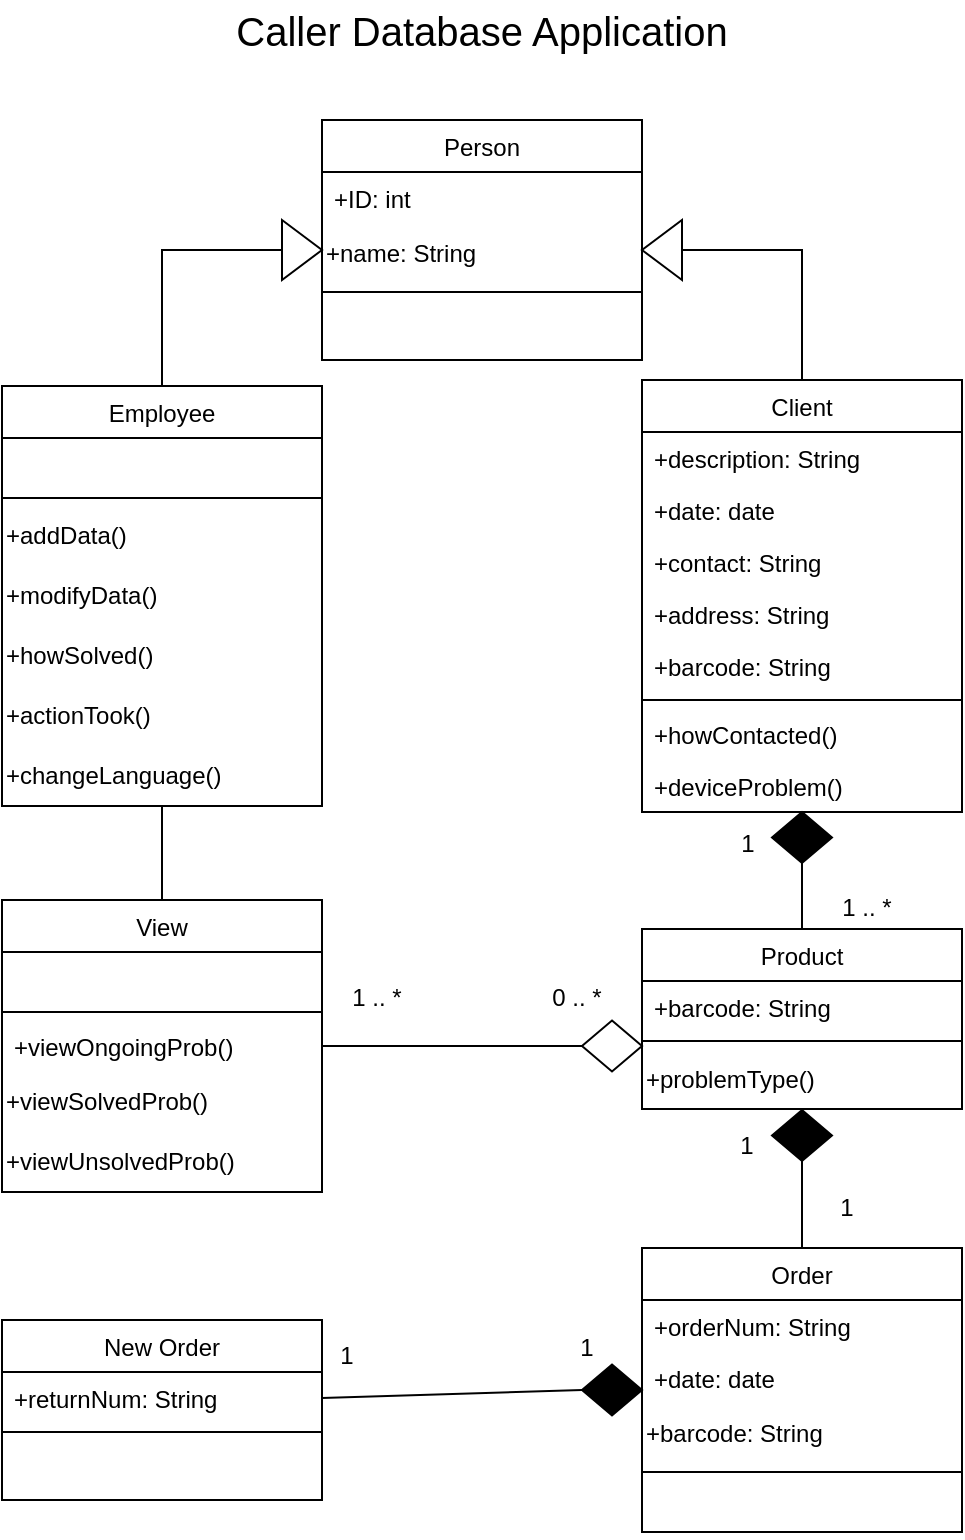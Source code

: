 <mxfile version="20.3.6" type="device"><diagram id="C5RBs43oDa-KdzZeNtuy" name="Page-1"><mxGraphModel dx="1244" dy="617" grid="1" gridSize="10" guides="1" tooltips="1" connect="1" arrows="1" fold="1" page="1" pageScale="1" pageWidth="827" pageHeight="1169" math="0" shadow="0"><root><mxCell id="WIyWlLk6GJQsqaUBKTNV-0"/><mxCell id="WIyWlLk6GJQsqaUBKTNV-1" parent="WIyWlLk6GJQsqaUBKTNV-0"/><mxCell id="zkfFHV4jXpPFQw0GAbJ--0" value="Employee" style="swimlane;fontStyle=0;align=center;verticalAlign=top;childLayout=stackLayout;horizontal=1;startSize=26;horizontalStack=0;resizeParent=1;resizeLast=0;collapsible=1;marginBottom=0;rounded=0;shadow=0;strokeWidth=1;" parent="WIyWlLk6GJQsqaUBKTNV-1" vertex="1"><mxGeometry x="160" y="223" width="160" height="210" as="geometry"><mxRectangle x="230" y="140" width="160" height="26" as="alternateBounds"/></mxGeometry></mxCell><mxCell id="zkfFHV4jXpPFQw0GAbJ--1" value=" " style="text;align=left;verticalAlign=top;spacingLeft=4;spacingRight=4;overflow=hidden;rotatable=0;points=[[0,0.5],[1,0.5]];portConstraint=eastwest;" parent="zkfFHV4jXpPFQw0GAbJ--0" vertex="1"><mxGeometry y="26" width="160" height="26" as="geometry"/></mxCell><mxCell id="zkfFHV4jXpPFQw0GAbJ--4" value="" style="line;html=1;strokeWidth=1;align=left;verticalAlign=middle;spacingTop=-1;spacingLeft=3;spacingRight=3;rotatable=0;labelPosition=right;points=[];portConstraint=eastwest;" parent="zkfFHV4jXpPFQw0GAbJ--0" vertex="1"><mxGeometry y="52" width="160" height="8" as="geometry"/></mxCell><mxCell id="BUkGn7Y-wMWL0ChWUloj-6" value="+addData()" style="text;html=1;align=left;verticalAlign=middle;resizable=0;points=[];autosize=1;strokeColor=none;fillColor=none;" vertex="1" parent="zkfFHV4jXpPFQw0GAbJ--0"><mxGeometry y="60" width="160" height="30" as="geometry"/></mxCell><mxCell id="BUkGn7Y-wMWL0ChWUloj-7" value="+modifyData()" style="text;html=1;strokeColor=none;fillColor=none;align=left;verticalAlign=middle;whiteSpace=wrap;rounded=0;" vertex="1" parent="zkfFHV4jXpPFQw0GAbJ--0"><mxGeometry y="90" width="160" height="30" as="geometry"/></mxCell><mxCell id="BUkGn7Y-wMWL0ChWUloj-8" value="+howSolved()" style="text;html=1;strokeColor=none;fillColor=none;align=left;verticalAlign=middle;whiteSpace=wrap;rounded=0;" vertex="1" parent="zkfFHV4jXpPFQw0GAbJ--0"><mxGeometry y="120" width="160" height="30" as="geometry"/></mxCell><mxCell id="BUkGn7Y-wMWL0ChWUloj-9" value="+actionTook()" style="text;html=1;strokeColor=none;fillColor=none;align=left;verticalAlign=middle;whiteSpace=wrap;rounded=0;" vertex="1" parent="zkfFHV4jXpPFQw0GAbJ--0"><mxGeometry y="150" width="160" height="30" as="geometry"/></mxCell><mxCell id="BUkGn7Y-wMWL0ChWUloj-10" value="+changeLanguage()" style="text;html=1;strokeColor=none;fillColor=none;align=left;verticalAlign=middle;whiteSpace=wrap;rounded=0;" vertex="1" parent="zkfFHV4jXpPFQw0GAbJ--0"><mxGeometry y="180" width="160" height="30" as="geometry"/></mxCell><mxCell id="zkfFHV4jXpPFQw0GAbJ--6" value="Order" style="swimlane;fontStyle=0;align=center;verticalAlign=top;childLayout=stackLayout;horizontal=1;startSize=26;horizontalStack=0;resizeParent=1;resizeLast=0;collapsible=1;marginBottom=0;rounded=0;shadow=0;strokeWidth=1;" parent="WIyWlLk6GJQsqaUBKTNV-1" vertex="1"><mxGeometry x="480" y="654" width="160" height="142" as="geometry"><mxRectangle x="130" y="380" width="160" height="26" as="alternateBounds"/></mxGeometry></mxCell><mxCell id="zkfFHV4jXpPFQw0GAbJ--7" value="+orderNum: String" style="text;align=left;verticalAlign=top;spacingLeft=4;spacingRight=4;overflow=hidden;rotatable=0;points=[[0,0.5],[1,0.5]];portConstraint=eastwest;" parent="zkfFHV4jXpPFQw0GAbJ--6" vertex="1"><mxGeometry y="26" width="160" height="26" as="geometry"/></mxCell><mxCell id="zkfFHV4jXpPFQw0GAbJ--8" value="+date: date" style="text;align=left;verticalAlign=top;spacingLeft=4;spacingRight=4;overflow=hidden;rotatable=0;points=[[0,0.5],[1,0.5]];portConstraint=eastwest;rounded=0;shadow=0;html=0;" parent="zkfFHV4jXpPFQw0GAbJ--6" vertex="1"><mxGeometry y="52" width="160" height="26" as="geometry"/></mxCell><mxCell id="BUkGn7Y-wMWL0ChWUloj-13" value="+barcode: String" style="text;html=1;strokeColor=none;fillColor=none;align=left;verticalAlign=middle;whiteSpace=wrap;rounded=0;" vertex="1" parent="zkfFHV4jXpPFQw0GAbJ--6"><mxGeometry y="78" width="160" height="30" as="geometry"/></mxCell><mxCell id="zkfFHV4jXpPFQw0GAbJ--9" value="" style="line;html=1;strokeWidth=1;align=left;verticalAlign=middle;spacingTop=-1;spacingLeft=3;spacingRight=3;rotatable=0;labelPosition=right;points=[];portConstraint=eastwest;" parent="zkfFHV4jXpPFQw0GAbJ--6" vertex="1"><mxGeometry y="108" width="160" height="8" as="geometry"/></mxCell><mxCell id="zkfFHV4jXpPFQw0GAbJ--11" value=" " style="text;align=left;verticalAlign=top;spacingLeft=4;spacingRight=4;overflow=hidden;rotatable=0;points=[[0,0.5],[1,0.5]];portConstraint=eastwest;" parent="zkfFHV4jXpPFQw0GAbJ--6" vertex="1"><mxGeometry y="116" width="160" height="26" as="geometry"/></mxCell><mxCell id="zkfFHV4jXpPFQw0GAbJ--13" value="Product" style="swimlane;fontStyle=0;align=center;verticalAlign=top;childLayout=stackLayout;horizontal=1;startSize=26;horizontalStack=0;resizeParent=1;resizeLast=0;collapsible=1;marginBottom=0;rounded=0;shadow=0;strokeWidth=1;" parent="WIyWlLk6GJQsqaUBKTNV-1" vertex="1"><mxGeometry x="480" y="494.5" width="160" height="90" as="geometry"><mxRectangle x="340" y="380" width="170" height="26" as="alternateBounds"/></mxGeometry></mxCell><mxCell id="zkfFHV4jXpPFQw0GAbJ--14" value="+barcode: String" style="text;align=left;verticalAlign=top;spacingLeft=4;spacingRight=4;overflow=hidden;rotatable=0;points=[[0,0.5],[1,0.5]];portConstraint=eastwest;" parent="zkfFHV4jXpPFQw0GAbJ--13" vertex="1"><mxGeometry y="26" width="160" height="26" as="geometry"/></mxCell><mxCell id="zkfFHV4jXpPFQw0GAbJ--15" value="" style="line;html=1;strokeWidth=1;align=left;verticalAlign=middle;spacingTop=-1;spacingLeft=3;spacingRight=3;rotatable=0;labelPosition=right;points=[];portConstraint=eastwest;" parent="zkfFHV4jXpPFQw0GAbJ--13" vertex="1"><mxGeometry y="52" width="160" height="8" as="geometry"/></mxCell><mxCell id="BUkGn7Y-wMWL0ChWUloj-12" value="+problemType()" style="text;html=1;strokeColor=none;fillColor=none;align=left;verticalAlign=middle;whiteSpace=wrap;rounded=0;" vertex="1" parent="zkfFHV4jXpPFQw0GAbJ--13"><mxGeometry y="60" width="160" height="30" as="geometry"/></mxCell><mxCell id="zkfFHV4jXpPFQw0GAbJ--17" value="Client" style="swimlane;fontStyle=0;align=center;verticalAlign=top;childLayout=stackLayout;horizontal=1;startSize=26;horizontalStack=0;resizeParent=1;resizeLast=0;collapsible=1;marginBottom=0;rounded=0;shadow=0;strokeWidth=1;" parent="WIyWlLk6GJQsqaUBKTNV-1" vertex="1"><mxGeometry x="480" y="220" width="160" height="216" as="geometry"><mxRectangle x="550" y="140" width="160" height="26" as="alternateBounds"/></mxGeometry></mxCell><mxCell id="zkfFHV4jXpPFQw0GAbJ--19" value="+description: String" style="text;align=left;verticalAlign=top;spacingLeft=4;spacingRight=4;overflow=hidden;rotatable=0;points=[[0,0.5],[1,0.5]];portConstraint=eastwest;rounded=0;shadow=0;html=0;" parent="zkfFHV4jXpPFQw0GAbJ--17" vertex="1"><mxGeometry y="26" width="160" height="26" as="geometry"/></mxCell><mxCell id="zkfFHV4jXpPFQw0GAbJ--20" value="+date: date" style="text;align=left;verticalAlign=top;spacingLeft=4;spacingRight=4;overflow=hidden;rotatable=0;points=[[0,0.5],[1,0.5]];portConstraint=eastwest;rounded=0;shadow=0;html=0;" parent="zkfFHV4jXpPFQw0GAbJ--17" vertex="1"><mxGeometry y="52" width="160" height="26" as="geometry"/></mxCell><mxCell id="zkfFHV4jXpPFQw0GAbJ--21" value="+contact: String" style="text;align=left;verticalAlign=top;spacingLeft=4;spacingRight=4;overflow=hidden;rotatable=0;points=[[0,0.5],[1,0.5]];portConstraint=eastwest;rounded=0;shadow=0;html=0;" parent="zkfFHV4jXpPFQw0GAbJ--17" vertex="1"><mxGeometry y="78" width="160" height="26" as="geometry"/></mxCell><mxCell id="zkfFHV4jXpPFQw0GAbJ--22" value="+address: String" style="text;align=left;verticalAlign=top;spacingLeft=4;spacingRight=4;overflow=hidden;rotatable=0;points=[[0,0.5],[1,0.5]];portConstraint=eastwest;rounded=0;shadow=0;html=0;" parent="zkfFHV4jXpPFQw0GAbJ--17" vertex="1"><mxGeometry y="104" width="160" height="26" as="geometry"/></mxCell><mxCell id="zkfFHV4jXpPFQw0GAbJ--18" value="+barcode: String" style="text;align=left;verticalAlign=top;spacingLeft=4;spacingRight=4;overflow=hidden;rotatable=0;points=[[0,0.5],[1,0.5]];portConstraint=eastwest;" parent="zkfFHV4jXpPFQw0GAbJ--17" vertex="1"><mxGeometry y="130" width="160" height="26" as="geometry"/></mxCell><mxCell id="zkfFHV4jXpPFQw0GAbJ--23" value="" style="line;html=1;strokeWidth=1;align=left;verticalAlign=middle;spacingTop=-1;spacingLeft=3;spacingRight=3;rotatable=0;labelPosition=right;points=[];portConstraint=eastwest;" parent="zkfFHV4jXpPFQw0GAbJ--17" vertex="1"><mxGeometry y="156" width="160" height="8" as="geometry"/></mxCell><mxCell id="zkfFHV4jXpPFQw0GAbJ--24" value="+howContacted()" style="text;align=left;verticalAlign=top;spacingLeft=4;spacingRight=4;overflow=hidden;rotatable=0;points=[[0,0.5],[1,0.5]];portConstraint=eastwest;" parent="zkfFHV4jXpPFQw0GAbJ--17" vertex="1"><mxGeometry y="164" width="160" height="26" as="geometry"/></mxCell><mxCell id="zkfFHV4jXpPFQw0GAbJ--25" value="+deviceProblem()" style="text;align=left;verticalAlign=top;spacingLeft=4;spacingRight=4;overflow=hidden;rotatable=0;points=[[0,0.5],[1,0.5]];portConstraint=eastwest;" parent="zkfFHV4jXpPFQw0GAbJ--17" vertex="1"><mxGeometry y="190" width="160" height="26" as="geometry"/></mxCell><mxCell id="BUkGn7Y-wMWL0ChWUloj-1" value="Person" style="swimlane;fontStyle=0;align=center;verticalAlign=top;childLayout=stackLayout;horizontal=1;startSize=26;horizontalStack=0;resizeParent=1;resizeLast=0;collapsible=1;marginBottom=0;rounded=0;shadow=0;strokeWidth=1;" vertex="1" parent="WIyWlLk6GJQsqaUBKTNV-1"><mxGeometry x="320" y="90" width="160" height="120" as="geometry"><mxRectangle x="230" y="140" width="160" height="26" as="alternateBounds"/></mxGeometry></mxCell><mxCell id="BUkGn7Y-wMWL0ChWUloj-2" value="+ID: int" style="text;align=left;verticalAlign=top;spacingLeft=4;spacingRight=4;overflow=hidden;rotatable=0;points=[[0,0.5],[1,0.5]];portConstraint=eastwest;" vertex="1" parent="BUkGn7Y-wMWL0ChWUloj-1"><mxGeometry y="26" width="160" height="26" as="geometry"/></mxCell><mxCell id="BUkGn7Y-wMWL0ChWUloj-5" value="+name: String" style="text;html=1;strokeColor=none;fillColor=none;align=left;verticalAlign=middle;whiteSpace=wrap;rounded=0;" vertex="1" parent="BUkGn7Y-wMWL0ChWUloj-1"><mxGeometry y="52" width="160" height="30" as="geometry"/></mxCell><mxCell id="BUkGn7Y-wMWL0ChWUloj-3" value="" style="line;html=1;strokeWidth=1;align=left;verticalAlign=middle;spacingTop=-1;spacingLeft=3;spacingRight=3;rotatable=0;labelPosition=right;points=[];portConstraint=eastwest;" vertex="1" parent="BUkGn7Y-wMWL0ChWUloj-1"><mxGeometry y="82" width="160" height="8" as="geometry"/></mxCell><mxCell id="BUkGn7Y-wMWL0ChWUloj-14" value="New Order" style="swimlane;fontStyle=0;align=center;verticalAlign=top;childLayout=stackLayout;horizontal=1;startSize=26;horizontalStack=0;resizeParent=1;resizeLast=0;collapsible=1;marginBottom=0;rounded=0;shadow=0;strokeWidth=1;" vertex="1" parent="WIyWlLk6GJQsqaUBKTNV-1"><mxGeometry x="160" y="690" width="160" height="90" as="geometry"><mxRectangle x="130" y="380" width="160" height="26" as="alternateBounds"/></mxGeometry></mxCell><mxCell id="BUkGn7Y-wMWL0ChWUloj-15" value="+returnNum: String" style="text;align=left;verticalAlign=top;spacingLeft=4;spacingRight=4;overflow=hidden;rotatable=0;points=[[0,0.5],[1,0.5]];portConstraint=eastwest;" vertex="1" parent="BUkGn7Y-wMWL0ChWUloj-14"><mxGeometry y="26" width="160" height="26" as="geometry"/></mxCell><mxCell id="BUkGn7Y-wMWL0ChWUloj-18" value="" style="line;html=1;strokeWidth=1;align=left;verticalAlign=middle;spacingTop=-1;spacingLeft=3;spacingRight=3;rotatable=0;labelPosition=right;points=[];portConstraint=eastwest;" vertex="1" parent="BUkGn7Y-wMWL0ChWUloj-14"><mxGeometry y="52" width="160" height="8" as="geometry"/></mxCell><mxCell id="BUkGn7Y-wMWL0ChWUloj-19" value=" " style="text;align=left;verticalAlign=top;spacingLeft=4;spacingRight=4;overflow=hidden;rotatable=0;points=[[0,0.5],[1,0.5]];portConstraint=eastwest;" vertex="1" parent="BUkGn7Y-wMWL0ChWUloj-14"><mxGeometry y="60" width="160" height="26" as="geometry"/></mxCell><mxCell id="BUkGn7Y-wMWL0ChWUloj-21" value="View" style="swimlane;fontStyle=0;align=center;verticalAlign=top;childLayout=stackLayout;horizontal=1;startSize=26;horizontalStack=0;resizeParent=1;resizeLast=0;collapsible=1;marginBottom=0;rounded=0;shadow=0;strokeWidth=1;" vertex="1" parent="WIyWlLk6GJQsqaUBKTNV-1"><mxGeometry x="160" y="480" width="160" height="146" as="geometry"><mxRectangle x="130" y="380" width="160" height="26" as="alternateBounds"/></mxGeometry></mxCell><mxCell id="BUkGn7Y-wMWL0ChWUloj-22" value=" " style="text;align=left;verticalAlign=top;spacingLeft=4;spacingRight=4;overflow=hidden;rotatable=0;points=[[0,0.5],[1,0.5]];portConstraint=eastwest;" vertex="1" parent="BUkGn7Y-wMWL0ChWUloj-21"><mxGeometry y="26" width="160" height="26" as="geometry"/></mxCell><mxCell id="BUkGn7Y-wMWL0ChWUloj-23" value="" style="line;html=1;strokeWidth=1;align=left;verticalAlign=middle;spacingTop=-1;spacingLeft=3;spacingRight=3;rotatable=0;labelPosition=right;points=[];portConstraint=eastwest;" vertex="1" parent="BUkGn7Y-wMWL0ChWUloj-21"><mxGeometry y="52" width="160" height="8" as="geometry"/></mxCell><mxCell id="BUkGn7Y-wMWL0ChWUloj-24" value="+viewOngoingProb()" style="text;align=left;verticalAlign=top;spacingLeft=4;spacingRight=4;overflow=hidden;rotatable=0;points=[[0,0.5],[1,0.5]];portConstraint=eastwest;" vertex="1" parent="BUkGn7Y-wMWL0ChWUloj-21"><mxGeometry y="60" width="160" height="26" as="geometry"/></mxCell><mxCell id="BUkGn7Y-wMWL0ChWUloj-27" value="+viewSolvedProb()" style="text;html=1;strokeColor=none;fillColor=none;align=left;verticalAlign=middle;whiteSpace=wrap;rounded=0;" vertex="1" parent="BUkGn7Y-wMWL0ChWUloj-21"><mxGeometry y="86" width="160" height="30" as="geometry"/></mxCell><mxCell id="BUkGn7Y-wMWL0ChWUloj-29" value="+viewUnsolvedProb()" style="text;html=1;strokeColor=none;fillColor=none;align=left;verticalAlign=middle;whiteSpace=wrap;rounded=0;" vertex="1" parent="BUkGn7Y-wMWL0ChWUloj-21"><mxGeometry y="116" width="160" height="30" as="geometry"/></mxCell><mxCell id="BUkGn7Y-wMWL0ChWUloj-34" value="" style="triangle;whiteSpace=wrap;html=1;" vertex="1" parent="WIyWlLk6GJQsqaUBKTNV-1"><mxGeometry x="300" y="140" width="20" height="30" as="geometry"/></mxCell><mxCell id="BUkGn7Y-wMWL0ChWUloj-35" value="" style="endArrow=none;html=1;rounded=0;exitX=0.5;exitY=0;exitDx=0;exitDy=0;entryX=0;entryY=0.5;entryDx=0;entryDy=0;" edge="1" parent="WIyWlLk6GJQsqaUBKTNV-1" source="zkfFHV4jXpPFQw0GAbJ--0" target="BUkGn7Y-wMWL0ChWUloj-34"><mxGeometry width="50" height="50" relative="1" as="geometry"><mxPoint x="390" y="260" as="sourcePoint"/><mxPoint x="440" y="210" as="targetPoint"/><Array as="points"><mxPoint x="240" y="155"/></Array></mxGeometry></mxCell><mxCell id="BUkGn7Y-wMWL0ChWUloj-36" value="" style="triangle;whiteSpace=wrap;html=1;direction=west;" vertex="1" parent="WIyWlLk6GJQsqaUBKTNV-1"><mxGeometry x="480" y="140" width="20" height="30" as="geometry"/></mxCell><mxCell id="BUkGn7Y-wMWL0ChWUloj-37" value="" style="endArrow=none;html=1;rounded=0;exitX=0.5;exitY=0;exitDx=0;exitDy=0;entryX=0;entryY=0.5;entryDx=0;entryDy=0;" edge="1" parent="WIyWlLk6GJQsqaUBKTNV-1" source="zkfFHV4jXpPFQw0GAbJ--17" target="BUkGn7Y-wMWL0ChWUloj-36"><mxGeometry width="50" height="50" relative="1" as="geometry"><mxPoint x="390" y="260" as="sourcePoint"/><mxPoint x="440" y="210" as="targetPoint"/><Array as="points"><mxPoint x="560" y="155"/></Array></mxGeometry></mxCell><mxCell id="BUkGn7Y-wMWL0ChWUloj-39" value="" style="rhombus;whiteSpace=wrap;html=1;verticalAlign=top;fontStyle=0;startSize=26;rounded=0;shadow=0;strokeWidth=1;fillColor=#000000;" vertex="1" parent="WIyWlLk6GJQsqaUBKTNV-1"><mxGeometry x="545" y="436" width="30" height="25.5" as="geometry"/></mxCell><mxCell id="BUkGn7Y-wMWL0ChWUloj-41" value="" style="endArrow=none;html=1;rounded=0;exitX=0.5;exitY=0;exitDx=0;exitDy=0;entryX=0.5;entryY=1;entryDx=0;entryDy=0;" edge="1" parent="WIyWlLk6GJQsqaUBKTNV-1" source="zkfFHV4jXpPFQw0GAbJ--13" target="BUkGn7Y-wMWL0ChWUloj-39"><mxGeometry width="50" height="50" relative="1" as="geometry"><mxPoint x="390" y="500" as="sourcePoint"/><mxPoint x="440" y="450" as="targetPoint"/></mxGeometry></mxCell><mxCell id="BUkGn7Y-wMWL0ChWUloj-42" value="" style="rhombus;whiteSpace=wrap;html=1;verticalAlign=top;fontStyle=0;startSize=26;rounded=0;shadow=0;strokeWidth=1;fillColor=#000000;" vertex="1" parent="WIyWlLk6GJQsqaUBKTNV-1"><mxGeometry x="545" y="585" width="30" height="25.5" as="geometry"/></mxCell><mxCell id="BUkGn7Y-wMWL0ChWUloj-43" value="" style="endArrow=none;html=1;rounded=0;exitX=0.5;exitY=0;exitDx=0;exitDy=0;entryX=0.5;entryY=1;entryDx=0;entryDy=0;" edge="1" parent="WIyWlLk6GJQsqaUBKTNV-1" source="zkfFHV4jXpPFQw0GAbJ--6" target="BUkGn7Y-wMWL0ChWUloj-42"><mxGeometry width="50" height="50" relative="1" as="geometry"><mxPoint x="390" y="590" as="sourcePoint"/><mxPoint x="440" y="540" as="targetPoint"/></mxGeometry></mxCell><mxCell id="BUkGn7Y-wMWL0ChWUloj-44" value="" style="rhombus;whiteSpace=wrap;html=1;verticalAlign=top;fontStyle=0;startSize=26;rounded=0;shadow=0;strokeWidth=1;fillColor=#000000;" vertex="1" parent="WIyWlLk6GJQsqaUBKTNV-1"><mxGeometry x="450" y="712.25" width="30" height="25.5" as="geometry"/></mxCell><mxCell id="BUkGn7Y-wMWL0ChWUloj-45" value="" style="endArrow=none;html=1;rounded=0;exitX=1;exitY=0.5;exitDx=0;exitDy=0;entryX=0;entryY=0.5;entryDx=0;entryDy=0;" edge="1" parent="WIyWlLk6GJQsqaUBKTNV-1" source="BUkGn7Y-wMWL0ChWUloj-15" target="BUkGn7Y-wMWL0ChWUloj-44"><mxGeometry width="50" height="50" relative="1" as="geometry"><mxPoint x="390" y="590" as="sourcePoint"/><mxPoint x="440" y="540" as="targetPoint"/></mxGeometry></mxCell><mxCell id="BUkGn7Y-wMWL0ChWUloj-48" value="" style="rhombus;whiteSpace=wrap;html=1;verticalAlign=top;fontStyle=0;startSize=26;rounded=0;shadow=0;strokeWidth=1;fillColor=#FFFFFF;" vertex="1" parent="WIyWlLk6GJQsqaUBKTNV-1"><mxGeometry x="450" y="540.25" width="30" height="25.5" as="geometry"/></mxCell><mxCell id="BUkGn7Y-wMWL0ChWUloj-49" value="" style="endArrow=none;html=1;rounded=0;exitX=1;exitY=0.5;exitDx=0;exitDy=0;entryX=0;entryY=0.5;entryDx=0;entryDy=0;" edge="1" parent="WIyWlLk6GJQsqaUBKTNV-1" source="BUkGn7Y-wMWL0ChWUloj-24" target="BUkGn7Y-wMWL0ChWUloj-48"><mxGeometry width="50" height="50" relative="1" as="geometry"><mxPoint x="390" y="590" as="sourcePoint"/><mxPoint x="440" y="540" as="targetPoint"/></mxGeometry></mxCell><mxCell id="BUkGn7Y-wMWL0ChWUloj-50" value="" style="endArrow=none;html=1;rounded=0;exitX=0.5;exitY=0;exitDx=0;exitDy=0;entryX=0.5;entryY=1;entryDx=0;entryDy=0;" edge="1" parent="WIyWlLk6GJQsqaUBKTNV-1" source="BUkGn7Y-wMWL0ChWUloj-21" target="BUkGn7Y-wMWL0ChWUloj-10"><mxGeometry width="50" height="50" relative="1" as="geometry"><mxPoint x="390" y="460" as="sourcePoint"/><mxPoint x="440" y="410" as="targetPoint"/></mxGeometry></mxCell><mxCell id="BUkGn7Y-wMWL0ChWUloj-51" value="1" style="text;html=1;strokeColor=none;fillColor=none;align=center;verticalAlign=middle;whiteSpace=wrap;rounded=0;" vertex="1" parent="WIyWlLk6GJQsqaUBKTNV-1"><mxGeometry x="517.5" y="441.5" width="30" height="20" as="geometry"/></mxCell><mxCell id="BUkGn7Y-wMWL0ChWUloj-52" value="1 .. *" style="text;html=1;strokeColor=none;fillColor=none;align=center;verticalAlign=middle;whiteSpace=wrap;rounded=0;" vertex="1" parent="WIyWlLk6GJQsqaUBKTNV-1"><mxGeometry x="575" y="472.5" width="35" height="22" as="geometry"/></mxCell><mxCell id="BUkGn7Y-wMWL0ChWUloj-53" value="1" style="text;html=1;strokeColor=none;fillColor=none;align=center;verticalAlign=middle;whiteSpace=wrap;rounded=0;" vertex="1" parent="WIyWlLk6GJQsqaUBKTNV-1"><mxGeometry x="520" y="594.5" width="25" height="16" as="geometry"/></mxCell><mxCell id="BUkGn7Y-wMWL0ChWUloj-54" value="1" style="text;html=1;strokeColor=none;fillColor=none;align=center;verticalAlign=middle;whiteSpace=wrap;rounded=0;" vertex="1" parent="WIyWlLk6GJQsqaUBKTNV-1"><mxGeometry x="570" y="626" width="25" height="16" as="geometry"/></mxCell><mxCell id="BUkGn7Y-wMWL0ChWUloj-55" value="1" style="text;html=1;strokeColor=none;fillColor=none;align=center;verticalAlign=middle;whiteSpace=wrap;rounded=0;" vertex="1" parent="WIyWlLk6GJQsqaUBKTNV-1"><mxGeometry x="320" y="700" width="25" height="16" as="geometry"/></mxCell><mxCell id="BUkGn7Y-wMWL0ChWUloj-56" value="1" style="text;html=1;strokeColor=none;fillColor=none;align=center;verticalAlign=middle;whiteSpace=wrap;rounded=0;" vertex="1" parent="WIyWlLk6GJQsqaUBKTNV-1"><mxGeometry x="440" y="696.25" width="25" height="16" as="geometry"/></mxCell><mxCell id="BUkGn7Y-wMWL0ChWUloj-57" value="1 .. *" style="text;html=1;strokeColor=none;fillColor=none;align=center;verticalAlign=middle;whiteSpace=wrap;rounded=0;" vertex="1" parent="WIyWlLk6GJQsqaUBKTNV-1"><mxGeometry x="330" y="518.25" width="35" height="22" as="geometry"/></mxCell><mxCell id="BUkGn7Y-wMWL0ChWUloj-58" value="0 .. *" style="text;html=1;strokeColor=none;fillColor=none;align=center;verticalAlign=middle;whiteSpace=wrap;rounded=0;" vertex="1" parent="WIyWlLk6GJQsqaUBKTNV-1"><mxGeometry x="430" y="518.25" width="35" height="22" as="geometry"/></mxCell><mxCell id="BUkGn7Y-wMWL0ChWUloj-59" value="Caller Database Application" style="text;html=1;strokeColor=none;fillColor=none;align=center;verticalAlign=middle;whiteSpace=wrap;rounded=0;fontSize=20;" vertex="1" parent="WIyWlLk6GJQsqaUBKTNV-1"><mxGeometry x="270" y="30" width="260" height="30" as="geometry"/></mxCell></root></mxGraphModel></diagram></mxfile>